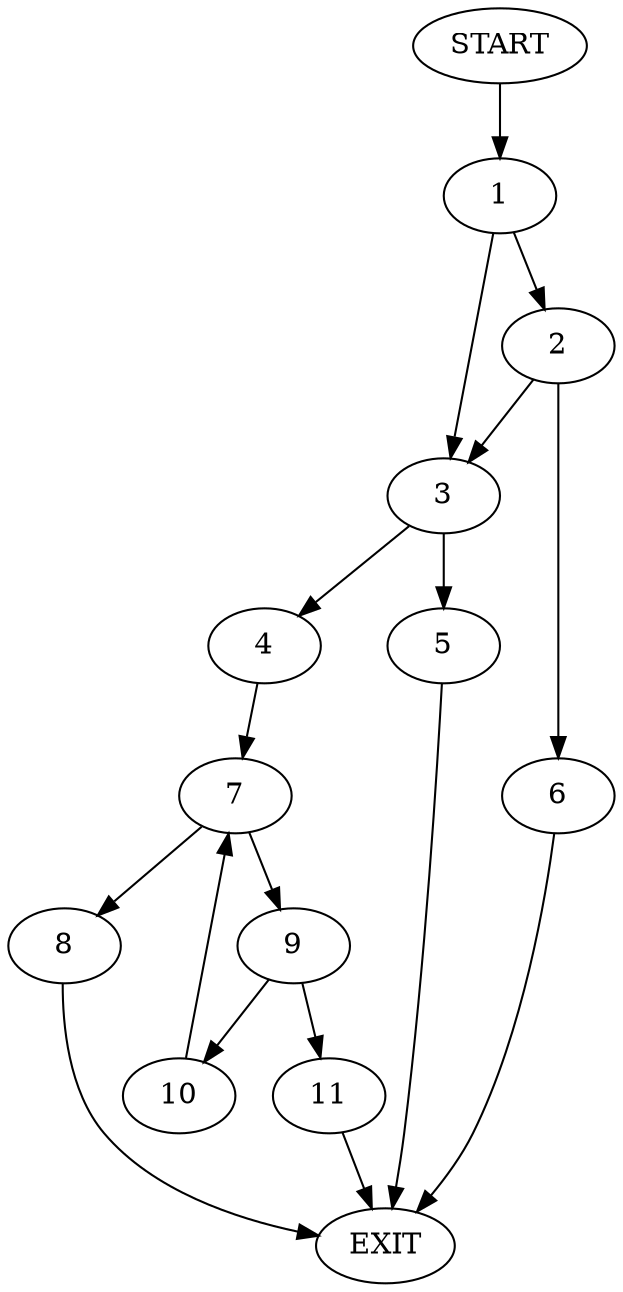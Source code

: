 digraph {
0 [label="START"]
12 [label="EXIT"]
0 -> 1
1 -> 2
1 -> 3
3 -> 4
3 -> 5
2 -> 6
2 -> 3
6 -> 12
4 -> 7
5 -> 12
7 -> 8
7 -> 9
8 -> 12
9 -> 10
9 -> 11
10 -> 7
11 -> 12
}
